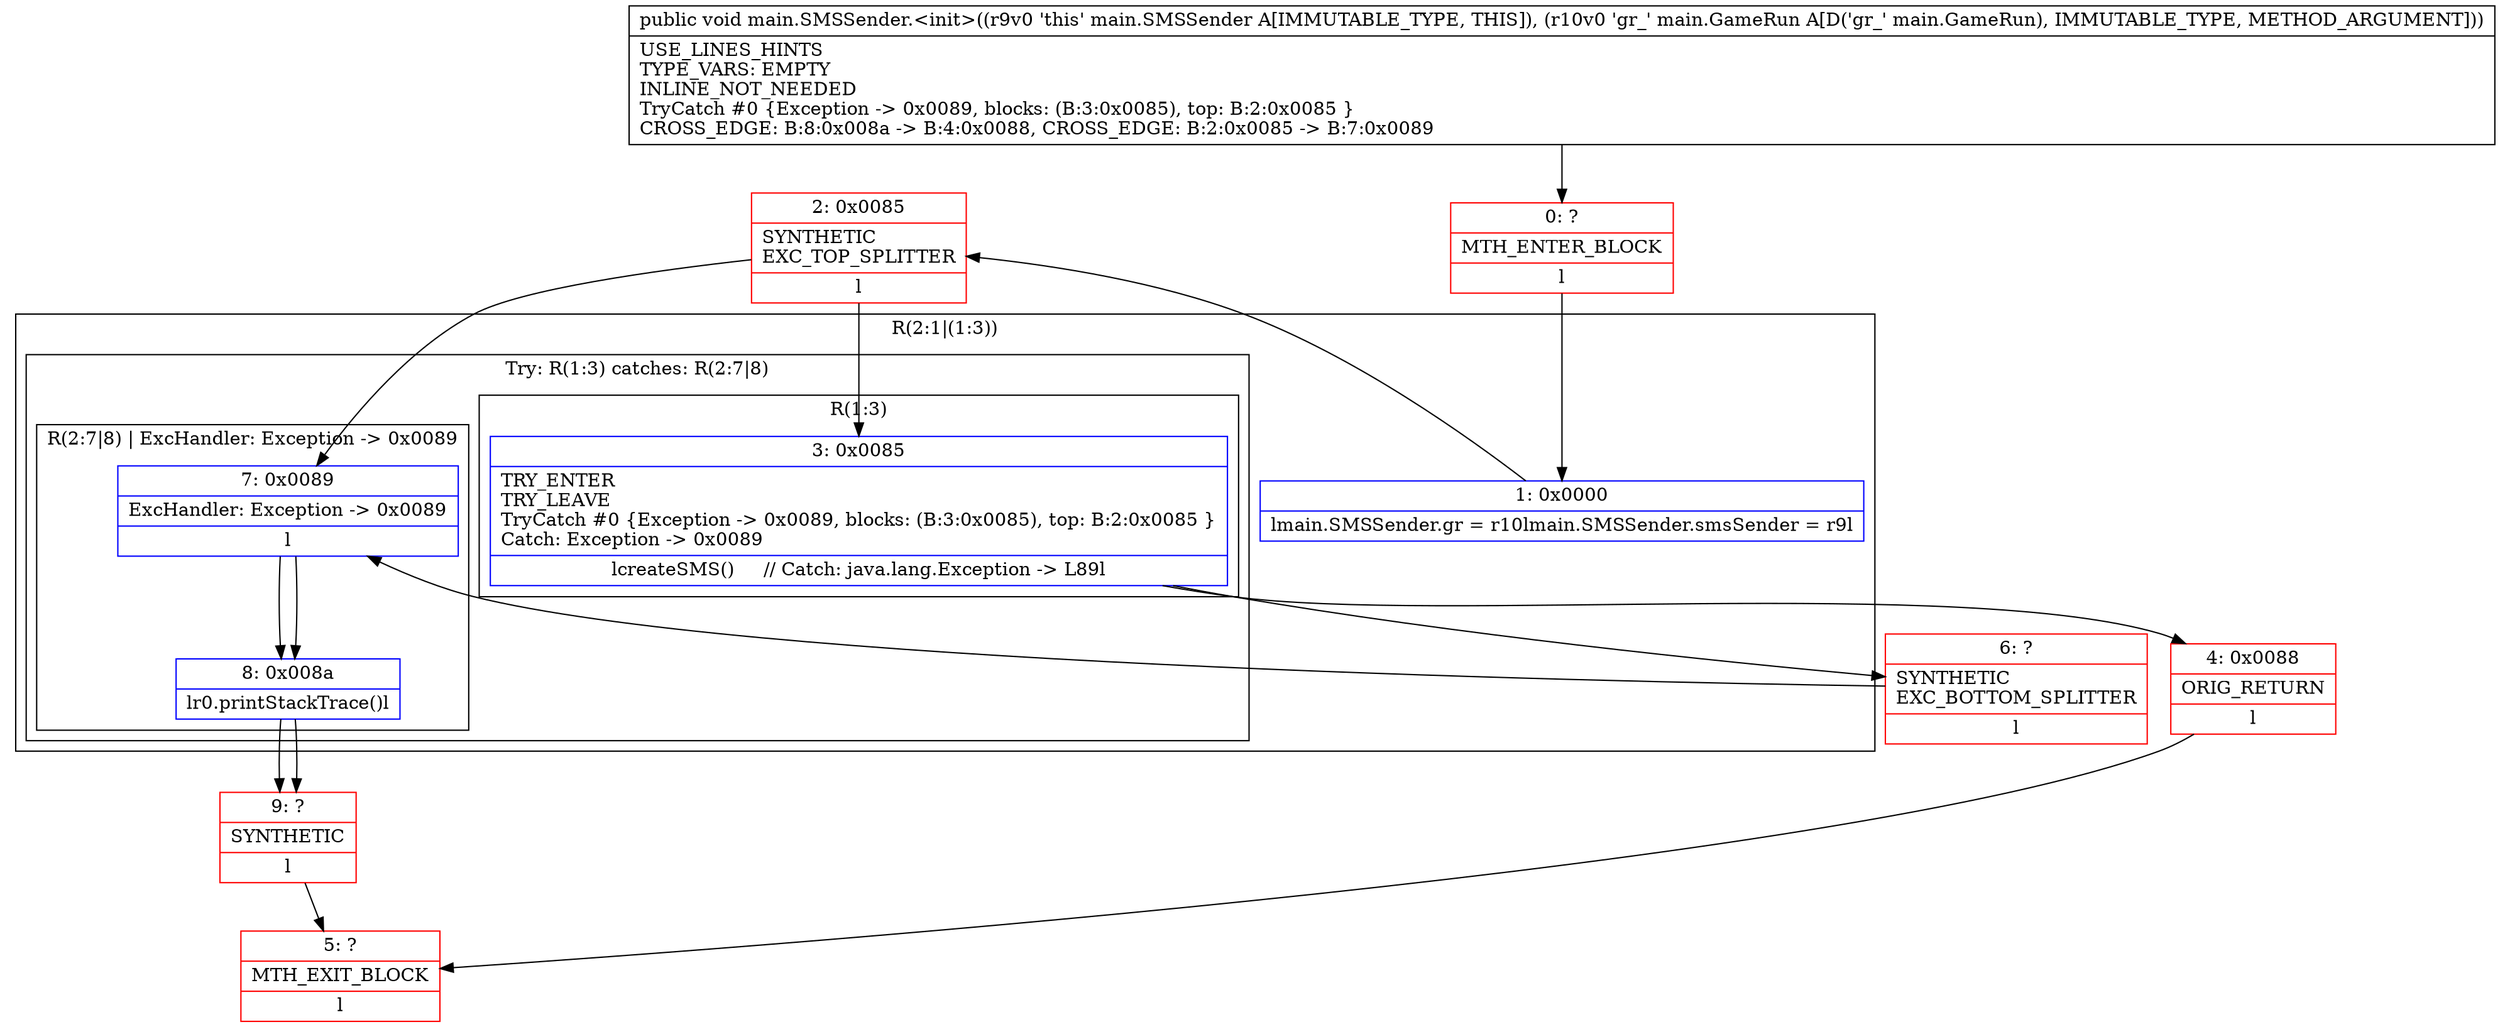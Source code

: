 digraph "CFG formain.SMSSender.\<init\>(Lmain\/GameRun;)V" {
subgraph cluster_Region_1361476216 {
label = "R(2:1|(1:3))";
node [shape=record,color=blue];
Node_1 [shape=record,label="{1\:\ 0x0000|lmain.SMSSender.gr = r10lmain.SMSSender.smsSender = r9l}"];
subgraph cluster_TryCatchRegion_557719736 {
label = "Try: R(1:3) catches: R(2:7|8)";
node [shape=record,color=blue];
subgraph cluster_Region_836175231 {
label = "R(1:3)";
node [shape=record,color=blue];
Node_3 [shape=record,label="{3\:\ 0x0085|TRY_ENTER\lTRY_LEAVE\lTryCatch #0 \{Exception \-\> 0x0089, blocks: (B:3:0x0085), top: B:2:0x0085 \}\lCatch: Exception \-\> 0x0089\l|lcreateSMS()     \/\/ Catch: java.lang.Exception \-\> L89l}"];
}
subgraph cluster_Region_1092287887 {
label = "R(2:7|8) | ExcHandler: Exception \-\> 0x0089\l";
node [shape=record,color=blue];
Node_7 [shape=record,label="{7\:\ 0x0089|ExcHandler: Exception \-\> 0x0089\l|l}"];
Node_8 [shape=record,label="{8\:\ 0x008a|lr0.printStackTrace()l}"];
}
}
}
subgraph cluster_Region_1092287887 {
label = "R(2:7|8) | ExcHandler: Exception \-\> 0x0089\l";
node [shape=record,color=blue];
Node_7 [shape=record,label="{7\:\ 0x0089|ExcHandler: Exception \-\> 0x0089\l|l}"];
Node_8 [shape=record,label="{8\:\ 0x008a|lr0.printStackTrace()l}"];
}
Node_0 [shape=record,color=red,label="{0\:\ ?|MTH_ENTER_BLOCK\l|l}"];
Node_2 [shape=record,color=red,label="{2\:\ 0x0085|SYNTHETIC\lEXC_TOP_SPLITTER\l|l}"];
Node_4 [shape=record,color=red,label="{4\:\ 0x0088|ORIG_RETURN\l|l}"];
Node_5 [shape=record,color=red,label="{5\:\ ?|MTH_EXIT_BLOCK\l|l}"];
Node_6 [shape=record,color=red,label="{6\:\ ?|SYNTHETIC\lEXC_BOTTOM_SPLITTER\l|l}"];
Node_9 [shape=record,color=red,label="{9\:\ ?|SYNTHETIC\l|l}"];
MethodNode[shape=record,label="{public void main.SMSSender.\<init\>((r9v0 'this' main.SMSSender A[IMMUTABLE_TYPE, THIS]), (r10v0 'gr_' main.GameRun A[D('gr_' main.GameRun), IMMUTABLE_TYPE, METHOD_ARGUMENT]))  | USE_LINES_HINTS\lTYPE_VARS: EMPTY\lINLINE_NOT_NEEDED\lTryCatch #0 \{Exception \-\> 0x0089, blocks: (B:3:0x0085), top: B:2:0x0085 \}\lCROSS_EDGE: B:8:0x008a \-\> B:4:0x0088, CROSS_EDGE: B:2:0x0085 \-\> B:7:0x0089\l}"];
MethodNode -> Node_0;
Node_1 -> Node_2;
Node_3 -> Node_4;
Node_3 -> Node_6;
Node_7 -> Node_8;
Node_8 -> Node_9;
Node_7 -> Node_8;
Node_8 -> Node_9;
Node_0 -> Node_1;
Node_2 -> Node_3;
Node_2 -> Node_7;
Node_4 -> Node_5;
Node_6 -> Node_7;
Node_9 -> Node_5;
}


